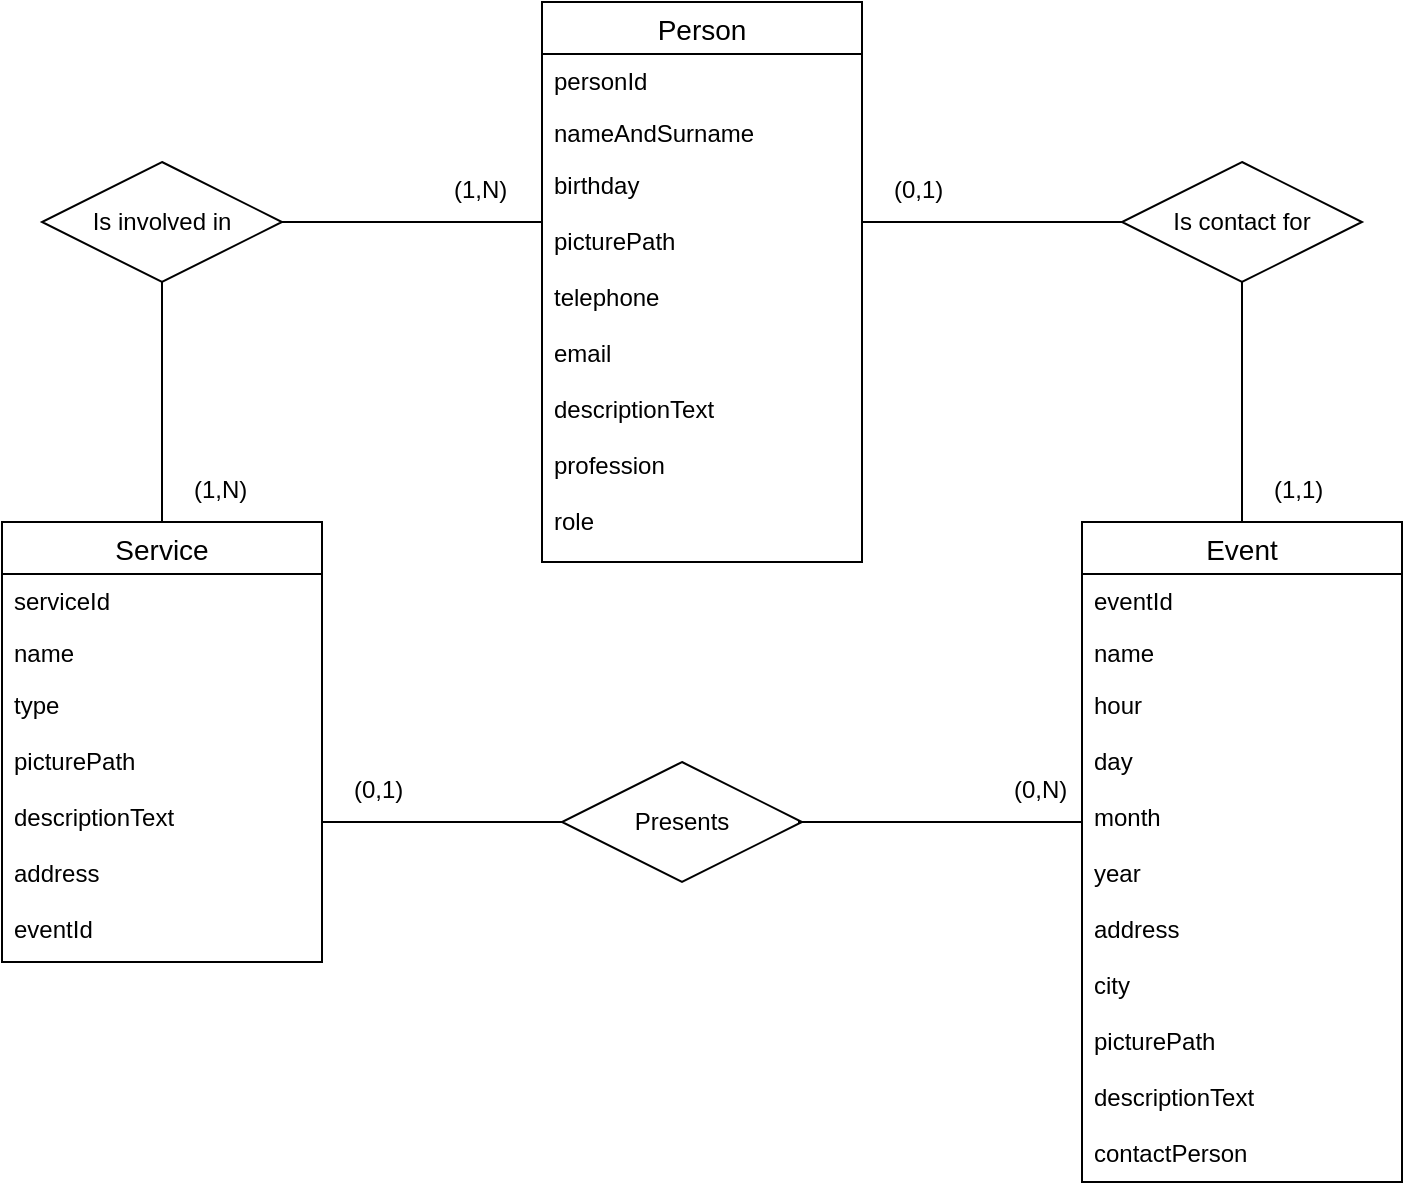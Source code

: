 <mxfile version="13.1.11"><diagram id="oiz9nzBSraAnwUNyNcac" name="Page-1"><mxGraphModel dx="1072" dy="752" grid="0" gridSize="10" guides="1" tooltips="1" connect="1" arrows="1" fold="1" page="0" pageScale="1" pageWidth="827" pageHeight="1169" math="0" shadow="0"><root><mxCell id="0"/><mxCell id="1" parent="0"/><mxCell id="p1R7J2JzUDWMNUzQjbTg-1" value="Person" style="swimlane;fontStyle=0;childLayout=stackLayout;horizontal=1;startSize=26;horizontalStack=0;resizeParent=1;resizeParentMax=0;resizeLast=0;collapsible=1;marginBottom=0;align=center;fontSize=14;" vertex="1" parent="1"><mxGeometry x="320" y="130" width="160" height="280" as="geometry"/></mxCell><mxCell id="p1R7J2JzUDWMNUzQjbTg-2" value="personId" style="text;strokeColor=none;fillColor=none;spacingLeft=4;spacingRight=4;overflow=hidden;rotatable=0;points=[[0,0.5],[1,0.5]];portConstraint=eastwest;fontSize=12;" vertex="1" parent="p1R7J2JzUDWMNUzQjbTg-1"><mxGeometry y="26" width="160" height="26" as="geometry"/></mxCell><mxCell id="p1R7J2JzUDWMNUzQjbTg-3" value="nameAndSurname" style="text;strokeColor=none;fillColor=none;spacingLeft=4;spacingRight=4;overflow=hidden;rotatable=0;points=[[0,0.5],[1,0.5]];portConstraint=eastwest;fontSize=12;" vertex="1" parent="p1R7J2JzUDWMNUzQjbTg-1"><mxGeometry y="52" width="160" height="26" as="geometry"/></mxCell><mxCell id="p1R7J2JzUDWMNUzQjbTg-4" value="birthday&#xa;&#xa;picturePath&#xa;&#xa;telephone&#xa;&#xa;email&#xa;&#xa;descriptionText&#xa;&#xa;profession&#xa;&#xa;role" style="text;strokeColor=none;fillColor=none;spacingLeft=4;spacingRight=4;overflow=hidden;rotatable=0;points=[[0,0.5],[1,0.5]];portConstraint=eastwest;fontSize=12;" vertex="1" parent="p1R7J2JzUDWMNUzQjbTg-1"><mxGeometry y="78" width="160" height="202" as="geometry"/></mxCell><mxCell id="p1R7J2JzUDWMNUzQjbTg-14" value="Service" style="swimlane;fontStyle=0;childLayout=stackLayout;horizontal=1;startSize=26;horizontalStack=0;resizeParent=1;resizeParentMax=0;resizeLast=0;collapsible=1;marginBottom=0;align=center;fontSize=14;" vertex="1" parent="1"><mxGeometry x="50" y="390" width="160" height="220" as="geometry"/></mxCell><mxCell id="p1R7J2JzUDWMNUzQjbTg-15" value="serviceId" style="text;strokeColor=none;fillColor=none;spacingLeft=4;spacingRight=4;overflow=hidden;rotatable=0;points=[[0,0.5],[1,0.5]];portConstraint=eastwest;fontSize=12;" vertex="1" parent="p1R7J2JzUDWMNUzQjbTg-14"><mxGeometry y="26" width="160" height="26" as="geometry"/></mxCell><mxCell id="p1R7J2JzUDWMNUzQjbTg-16" value="name" style="text;strokeColor=none;fillColor=none;spacingLeft=4;spacingRight=4;overflow=hidden;rotatable=0;points=[[0,0.5],[1,0.5]];portConstraint=eastwest;fontSize=12;" vertex="1" parent="p1R7J2JzUDWMNUzQjbTg-14"><mxGeometry y="52" width="160" height="26" as="geometry"/></mxCell><mxCell id="p1R7J2JzUDWMNUzQjbTg-17" value="type&#xa;&#xa;picturePath&#xa;&#xa;descriptionText&#xa;&#xa;address&#xa;&#xa;eventId" style="text;strokeColor=none;fillColor=none;spacingLeft=4;spacingRight=4;overflow=hidden;rotatable=0;points=[[0,0.5],[1,0.5]];portConstraint=eastwest;fontSize=12;" vertex="1" parent="p1R7J2JzUDWMNUzQjbTg-14"><mxGeometry y="78" width="160" height="142" as="geometry"/></mxCell><mxCell id="p1R7J2JzUDWMNUzQjbTg-18" value="Is involved in" style="shape=rhombus;perimeter=rhombusPerimeter;whiteSpace=wrap;html=1;align=center;" vertex="1" parent="1"><mxGeometry x="70" y="210" width="120" height="60" as="geometry"/></mxCell><mxCell id="p1R7J2JzUDWMNUzQjbTg-19" value="" style="endArrow=none;html=1;rounded=0;exitX=0.5;exitY=1;exitDx=0;exitDy=0;entryX=0.5;entryY=0;entryDx=0;entryDy=0;" edge="1" parent="1" source="p1R7J2JzUDWMNUzQjbTg-18" target="p1R7J2JzUDWMNUzQjbTg-14"><mxGeometry relative="1" as="geometry"><mxPoint x="70" y="330" as="sourcePoint"/><mxPoint x="230" y="330" as="targetPoint"/></mxGeometry></mxCell><mxCell id="p1R7J2JzUDWMNUzQjbTg-20" value="" style="endArrow=none;html=1;rounded=0;" edge="1" parent="1"><mxGeometry relative="1" as="geometry"><mxPoint x="190" y="240" as="sourcePoint"/><mxPoint x="320" y="240" as="targetPoint"/></mxGeometry></mxCell><mxCell id="p1R7J2JzUDWMNUzQjbTg-21" value="(1,N)" style="text;strokeColor=none;fillColor=none;spacingLeft=4;spacingRight=4;overflow=hidden;rotatable=0;points=[[0,0.5],[1,0.5]];portConstraint=eastwest;fontSize=12;" vertex="1" parent="1"><mxGeometry x="140" y="360" width="40" height="26" as="geometry"/></mxCell><mxCell id="p1R7J2JzUDWMNUzQjbTg-22" value="(1,N)" style="text;strokeColor=none;fillColor=none;spacingLeft=4;spacingRight=4;overflow=hidden;rotatable=0;points=[[0,0.5],[1,0.5]];portConstraint=eastwest;fontSize=12;" vertex="1" parent="1"><mxGeometry x="270" y="210" width="40" height="26" as="geometry"/></mxCell><mxCell id="p1R7J2JzUDWMNUzQjbTg-23" value="Is contact for" style="shape=rhombus;perimeter=rhombusPerimeter;whiteSpace=wrap;html=1;align=center;" vertex="1" parent="1"><mxGeometry x="610" y="210" width="120" height="60" as="geometry"/></mxCell><mxCell id="p1R7J2JzUDWMNUzQjbTg-24" value="" style="endArrow=none;html=1;rounded=0;" edge="1" parent="1"><mxGeometry relative="1" as="geometry"><mxPoint x="480" y="240" as="sourcePoint"/><mxPoint x="610" y="240" as="targetPoint"/></mxGeometry></mxCell><mxCell id="p1R7J2JzUDWMNUzQjbTg-25" value="(1,1)" style="text;strokeColor=none;fillColor=none;spacingLeft=4;spacingRight=4;overflow=hidden;rotatable=0;points=[[0,0.5],[1,0.5]];portConstraint=eastwest;fontSize=12;" vertex="1" parent="1"><mxGeometry x="680" y="360" width="40" height="26" as="geometry"/></mxCell><mxCell id="p1R7J2JzUDWMNUzQjbTg-26" value="(0,1)" style="text;strokeColor=none;fillColor=none;spacingLeft=4;spacingRight=4;overflow=hidden;rotatable=0;points=[[0,0.5],[1,0.5]];portConstraint=eastwest;fontSize=12;" vertex="1" parent="1"><mxGeometry x="490" y="210" width="40" height="26" as="geometry"/></mxCell><mxCell id="p1R7J2JzUDWMNUzQjbTg-27" value="" style="endArrow=none;html=1;rounded=0;exitX=0.5;exitY=1;exitDx=0;exitDy=0;entryX=0.5;entryY=0;entryDx=0;entryDy=0;" edge="1" parent="1" source="p1R7J2JzUDWMNUzQjbTg-23" target="p1R7J2JzUDWMNUzQjbTg-10"><mxGeometry relative="1" as="geometry"><mxPoint x="710" y="290" as="sourcePoint"/><mxPoint x="870" y="290" as="targetPoint"/></mxGeometry></mxCell><mxCell id="p1R7J2JzUDWMNUzQjbTg-10" value="Event" style="swimlane;fontStyle=0;childLayout=stackLayout;horizontal=1;startSize=26;horizontalStack=0;resizeParent=1;resizeParentMax=0;resizeLast=0;collapsible=1;marginBottom=0;align=center;fontSize=14;" vertex="1" parent="1"><mxGeometry x="590" y="390" width="160" height="330" as="geometry"/></mxCell><mxCell id="p1R7J2JzUDWMNUzQjbTg-11" value="eventId" style="text;strokeColor=none;fillColor=none;spacingLeft=4;spacingRight=4;overflow=hidden;rotatable=0;points=[[0,0.5],[1,0.5]];portConstraint=eastwest;fontSize=12;" vertex="1" parent="p1R7J2JzUDWMNUzQjbTg-10"><mxGeometry y="26" width="160" height="26" as="geometry"/></mxCell><mxCell id="p1R7J2JzUDWMNUzQjbTg-12" value="name" style="text;strokeColor=none;fillColor=none;spacingLeft=4;spacingRight=4;overflow=hidden;rotatable=0;points=[[0,0.5],[1,0.5]];portConstraint=eastwest;fontSize=12;" vertex="1" parent="p1R7J2JzUDWMNUzQjbTg-10"><mxGeometry y="52" width="160" height="26" as="geometry"/></mxCell><mxCell id="p1R7J2JzUDWMNUzQjbTg-13" value="hour&#xa;&#xa;day&#xa;&#xa;month&#xa;&#xa;year&#xa;&#xa;address &#xa;&#xa;city&#xa;&#xa;picturePath&#xa;&#xa;descriptionText&#xa;&#xa;contactPerson" style="text;strokeColor=none;fillColor=none;spacingLeft=4;spacingRight=4;overflow=hidden;rotatable=0;points=[[0,0.5],[1,0.5]];portConstraint=eastwest;fontSize=12;" vertex="1" parent="p1R7J2JzUDWMNUzQjbTg-10"><mxGeometry y="78" width="160" height="252" as="geometry"/></mxCell><mxCell id="p1R7J2JzUDWMNUzQjbTg-28" value="Presents" style="shape=rhombus;perimeter=rhombusPerimeter;whiteSpace=wrap;html=1;align=center;" vertex="1" parent="1"><mxGeometry x="330" y="510" width="120" height="60" as="geometry"/></mxCell><mxCell id="p1R7J2JzUDWMNUzQjbTg-30" value="" style="line;strokeWidth=1;fillColor=none;align=left;verticalAlign=middle;spacingTop=-1;spacingLeft=3;spacingRight=3;rotatable=0;labelPosition=right;points=[];portConstraint=eastwest;fontSize=12;" vertex="1" parent="1"><mxGeometry x="210" y="536" width="120" height="8" as="geometry"/></mxCell><mxCell id="p1R7J2JzUDWMNUzQjbTg-31" value="" style="line;strokeWidth=1;fillColor=none;align=left;verticalAlign=middle;spacingTop=-1;spacingLeft=3;spacingRight=3;rotatable=0;labelPosition=right;points=[];portConstraint=eastwest;fontSize=12;" vertex="1" parent="1"><mxGeometry x="448" y="536" width="142" height="8" as="geometry"/></mxCell><mxCell id="p1R7J2JzUDWMNUzQjbTg-32" value="(0,1)" style="text;strokeColor=none;fillColor=none;spacingLeft=4;spacingRight=4;overflow=hidden;rotatable=0;points=[[0,0.5],[1,0.5]];portConstraint=eastwest;fontSize=12;" vertex="1" parent="1"><mxGeometry x="220" y="510" width="40" height="26" as="geometry"/></mxCell><mxCell id="p1R7J2JzUDWMNUzQjbTg-33" value="(0,N)" style="text;strokeColor=none;fillColor=none;spacingLeft=4;spacingRight=4;overflow=hidden;rotatable=0;points=[[0,0.5],[1,0.5]];portConstraint=eastwest;fontSize=12;" vertex="1" parent="1"><mxGeometry x="550" y="510" width="40" height="26" as="geometry"/></mxCell></root></mxGraphModel></diagram></mxfile>